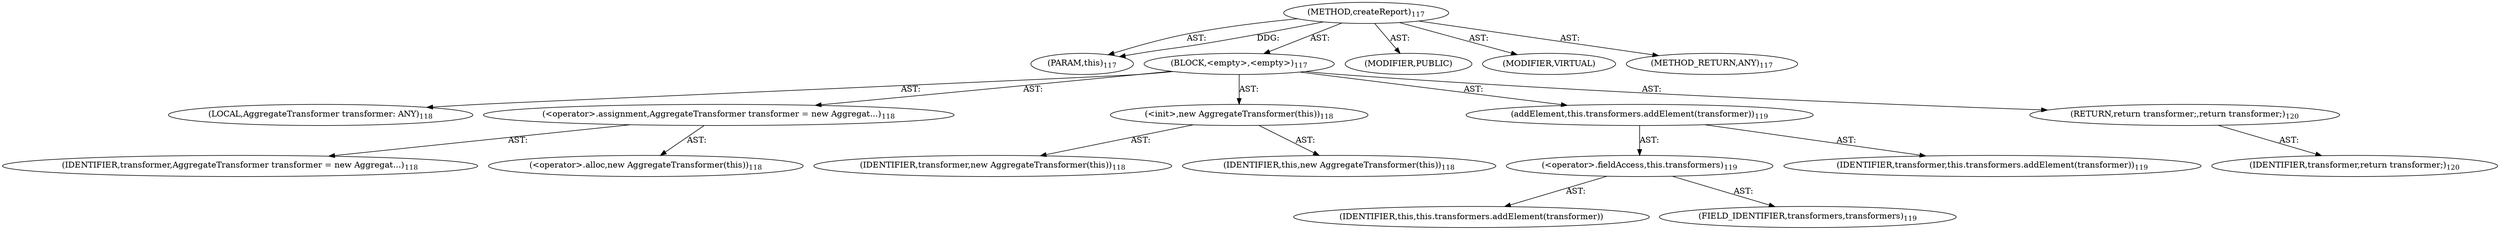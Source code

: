 digraph "createReport" {  
"111669149696" [label = <(METHOD,createReport)<SUB>117</SUB>> ]
"115964116992" [label = <(PARAM,this)<SUB>117</SUB>> ]
"25769803776" [label = <(BLOCK,&lt;empty&gt;,&lt;empty&gt;)<SUB>117</SUB>> ]
"94489280512" [label = <(LOCAL,AggregateTransformer transformer: ANY)<SUB>118</SUB>> ]
"30064771072" [label = <(&lt;operator&gt;.assignment,AggregateTransformer transformer = new Aggregat...)<SUB>118</SUB>> ]
"68719476750" [label = <(IDENTIFIER,transformer,AggregateTransformer transformer = new Aggregat...)<SUB>118</SUB>> ]
"30064771073" [label = <(&lt;operator&gt;.alloc,new AggregateTransformer(this))<SUB>118</SUB>> ]
"30064771074" [label = <(&lt;init&gt;,new AggregateTransformer(this))<SUB>118</SUB>> ]
"68719476751" [label = <(IDENTIFIER,transformer,new AggregateTransformer(this))<SUB>118</SUB>> ]
"68719476736" [label = <(IDENTIFIER,this,new AggregateTransformer(this))<SUB>118</SUB>> ]
"30064771075" [label = <(addElement,this.transformers.addElement(transformer))<SUB>119</SUB>> ]
"30064771076" [label = <(&lt;operator&gt;.fieldAccess,this.transformers)<SUB>119</SUB>> ]
"68719476752" [label = <(IDENTIFIER,this,this.transformers.addElement(transformer))> ]
"55834574848" [label = <(FIELD_IDENTIFIER,transformers,transformers)<SUB>119</SUB>> ]
"68719476753" [label = <(IDENTIFIER,transformer,this.transformers.addElement(transformer))<SUB>119</SUB>> ]
"146028888064" [label = <(RETURN,return transformer;,return transformer;)<SUB>120</SUB>> ]
"68719476754" [label = <(IDENTIFIER,transformer,return transformer;)<SUB>120</SUB>> ]
"133143986184" [label = <(MODIFIER,PUBLIC)> ]
"133143986185" [label = <(MODIFIER,VIRTUAL)> ]
"128849018880" [label = <(METHOD_RETURN,ANY)<SUB>117</SUB>> ]
  "111669149696" -> "115964116992"  [ label = "AST: "] 
  "111669149696" -> "25769803776"  [ label = "AST: "] 
  "111669149696" -> "133143986184"  [ label = "AST: "] 
  "111669149696" -> "133143986185"  [ label = "AST: "] 
  "111669149696" -> "128849018880"  [ label = "AST: "] 
  "25769803776" -> "94489280512"  [ label = "AST: "] 
  "25769803776" -> "30064771072"  [ label = "AST: "] 
  "25769803776" -> "30064771074"  [ label = "AST: "] 
  "25769803776" -> "30064771075"  [ label = "AST: "] 
  "25769803776" -> "146028888064"  [ label = "AST: "] 
  "30064771072" -> "68719476750"  [ label = "AST: "] 
  "30064771072" -> "30064771073"  [ label = "AST: "] 
  "30064771074" -> "68719476751"  [ label = "AST: "] 
  "30064771074" -> "68719476736"  [ label = "AST: "] 
  "30064771075" -> "30064771076"  [ label = "AST: "] 
  "30064771075" -> "68719476753"  [ label = "AST: "] 
  "30064771076" -> "68719476752"  [ label = "AST: "] 
  "30064771076" -> "55834574848"  [ label = "AST: "] 
  "146028888064" -> "68719476754"  [ label = "AST: "] 
  "111669149696" -> "115964116992"  [ label = "DDG: "] 
}
